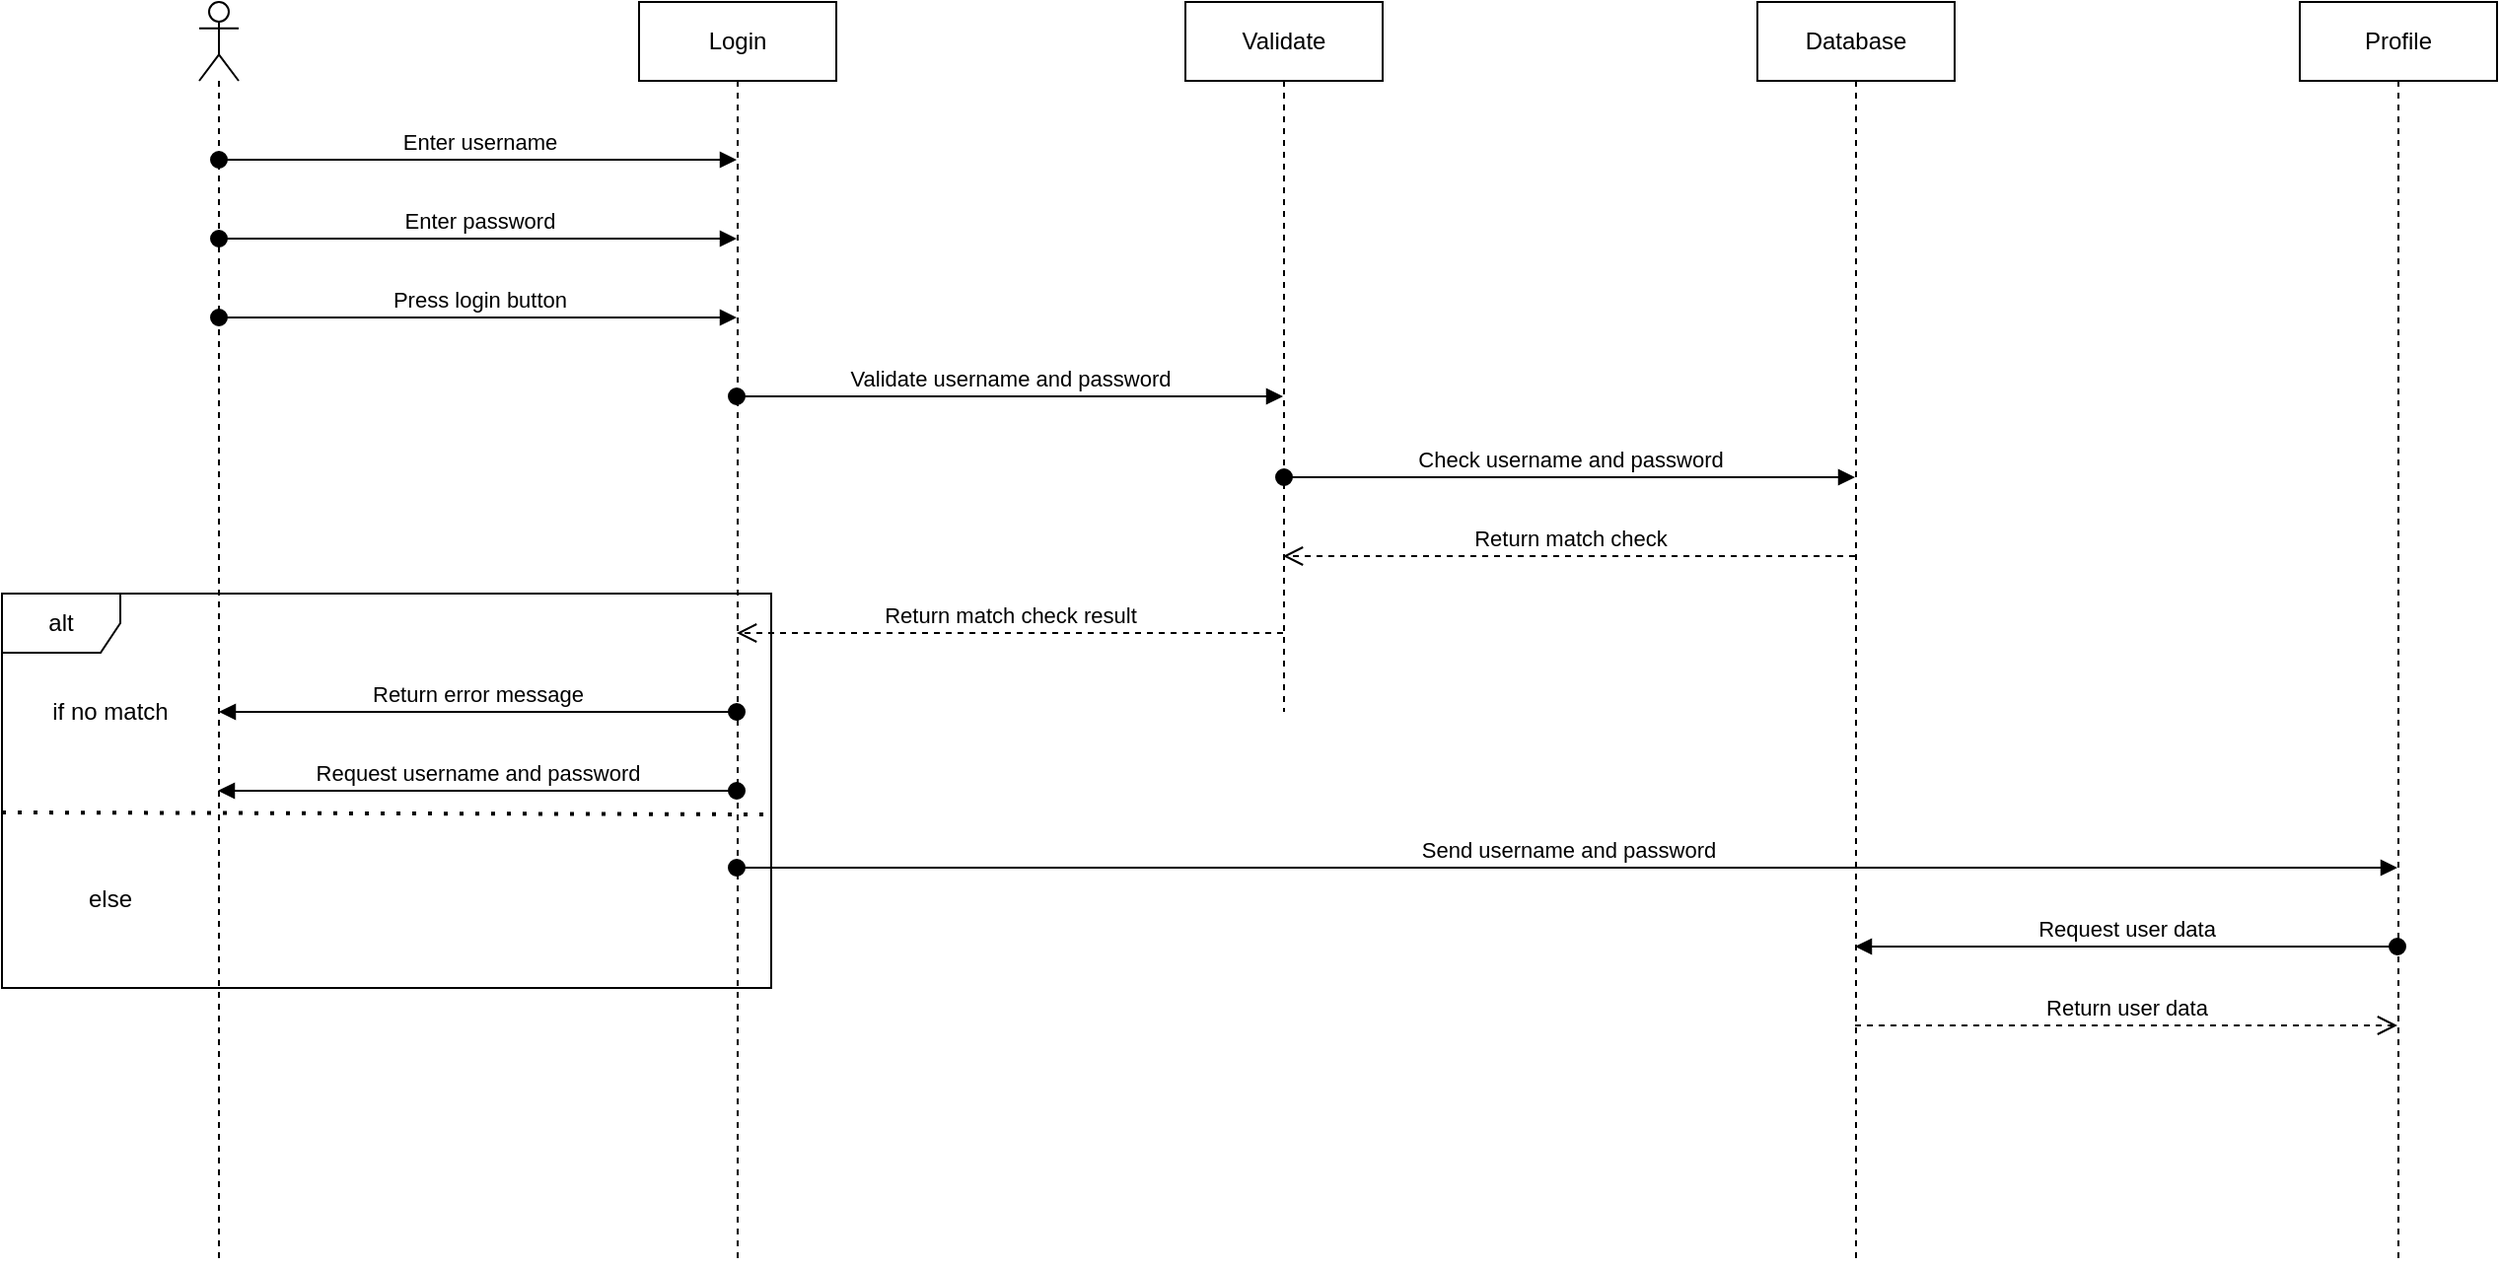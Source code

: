 <mxfile version="21.0.10" type="github">
  <diagram name="Page-1" id="XRvOtiFM1dmViW793qro">
    <mxGraphModel dx="986" dy="542" grid="1" gridSize="10" guides="1" tooltips="1" connect="1" arrows="1" fold="1" page="1" pageScale="1" pageWidth="850" pageHeight="1100" math="0" shadow="0">
      <root>
        <mxCell id="0" />
        <mxCell id="1" parent="0" />
        <mxCell id="5EPfQnNpdJdwv_8FJ05P-1" value="" style="shape=umlLifeline;perimeter=lifelinePerimeter;whiteSpace=wrap;html=1;container=1;dropTarget=0;collapsible=0;recursiveResize=0;outlineConnect=0;portConstraint=eastwest;newEdgeStyle={&quot;edgeStyle&quot;:&quot;elbowEdgeStyle&quot;,&quot;elbow&quot;:&quot;vertical&quot;,&quot;curved&quot;:0,&quot;rounded&quot;:0};participant=umlActor;" parent="1" vertex="1">
          <mxGeometry x="110" y="40" width="20" height="640" as="geometry" />
        </mxCell>
        <mxCell id="5EPfQnNpdJdwv_8FJ05P-2" value="Login" style="shape=umlLifeline;perimeter=lifelinePerimeter;whiteSpace=wrap;html=1;container=1;dropTarget=0;collapsible=0;recursiveResize=0;outlineConnect=0;portConstraint=eastwest;newEdgeStyle={&quot;edgeStyle&quot;:&quot;elbowEdgeStyle&quot;,&quot;elbow&quot;:&quot;vertical&quot;,&quot;curved&quot;:0,&quot;rounded&quot;:0};" parent="1" vertex="1">
          <mxGeometry x="333" y="40" width="100" height="640" as="geometry" />
        </mxCell>
        <mxCell id="5EPfQnNpdJdwv_8FJ05P-3" value="Validate" style="shape=umlLifeline;perimeter=lifelinePerimeter;whiteSpace=wrap;html=1;container=1;dropTarget=0;collapsible=0;recursiveResize=0;outlineConnect=0;portConstraint=eastwest;newEdgeStyle={&quot;edgeStyle&quot;:&quot;elbowEdgeStyle&quot;,&quot;elbow&quot;:&quot;vertical&quot;,&quot;curved&quot;:0,&quot;rounded&quot;:0};" parent="1" vertex="1">
          <mxGeometry x="610" y="40" width="100" height="360" as="geometry" />
        </mxCell>
        <mxCell id="5EPfQnNpdJdwv_8FJ05P-4" value="Database" style="shape=umlLifeline;perimeter=lifelinePerimeter;whiteSpace=wrap;html=1;container=1;dropTarget=0;collapsible=0;recursiveResize=0;outlineConnect=0;portConstraint=eastwest;newEdgeStyle={&quot;edgeStyle&quot;:&quot;elbowEdgeStyle&quot;,&quot;elbow&quot;:&quot;vertical&quot;,&quot;curved&quot;:0,&quot;rounded&quot;:0};" parent="1" vertex="1">
          <mxGeometry x="900" y="40" width="100" height="640" as="geometry" />
        </mxCell>
        <mxCell id="5EPfQnNpdJdwv_8FJ05P-5" value="Profile" style="shape=umlLifeline;perimeter=lifelinePerimeter;whiteSpace=wrap;html=1;container=1;dropTarget=0;collapsible=0;recursiveResize=0;outlineConnect=0;portConstraint=eastwest;newEdgeStyle={&quot;edgeStyle&quot;:&quot;elbowEdgeStyle&quot;,&quot;elbow&quot;:&quot;vertical&quot;,&quot;curved&quot;:0,&quot;rounded&quot;:0};" parent="1" vertex="1">
          <mxGeometry x="1175" y="40" width="100" height="640" as="geometry" />
        </mxCell>
        <mxCell id="5EPfQnNpdJdwv_8FJ05P-6" value="Press login button" style="html=1;verticalAlign=bottom;startArrow=oval;startFill=1;endArrow=block;startSize=8;edgeStyle=elbowEdgeStyle;elbow=vertical;curved=0;rounded=0;" parent="1" edge="1">
          <mxGeometry width="60" relative="1" as="geometry">
            <mxPoint x="120" y="200" as="sourcePoint" />
            <mxPoint x="382.5" y="200" as="targetPoint" />
          </mxGeometry>
        </mxCell>
        <mxCell id="jyGvf5xle93UlCUcYAl_-1" value="Enter username" style="html=1;verticalAlign=bottom;startArrow=oval;startFill=1;endArrow=block;startSize=8;edgeStyle=elbowEdgeStyle;elbow=vertical;curved=0;rounded=0;" edge="1" parent="1">
          <mxGeometry width="60" relative="1" as="geometry">
            <mxPoint x="120" y="120" as="sourcePoint" />
            <mxPoint x="382.5" y="120" as="targetPoint" />
          </mxGeometry>
        </mxCell>
        <mxCell id="jyGvf5xle93UlCUcYAl_-2" value="Enter password" style="html=1;verticalAlign=bottom;startArrow=oval;startFill=1;endArrow=block;startSize=8;edgeStyle=elbowEdgeStyle;elbow=vertical;curved=0;rounded=0;" edge="1" parent="1">
          <mxGeometry width="60" relative="1" as="geometry">
            <mxPoint x="120" y="160" as="sourcePoint" />
            <mxPoint x="382.5" y="160" as="targetPoint" />
          </mxGeometry>
        </mxCell>
        <mxCell id="jyGvf5xle93UlCUcYAl_-3" value="Validate username and password" style="html=1;verticalAlign=bottom;startArrow=oval;startFill=1;endArrow=block;startSize=8;edgeStyle=elbowEdgeStyle;elbow=vertical;curved=0;rounded=0;" edge="1" parent="1">
          <mxGeometry width="60" relative="1" as="geometry">
            <mxPoint x="382.5" y="240" as="sourcePoint" />
            <mxPoint x="659.5" y="240" as="targetPoint" />
          </mxGeometry>
        </mxCell>
        <mxCell id="jyGvf5xle93UlCUcYAl_-6" value="Check username and password" style="html=1;verticalAlign=bottom;startArrow=oval;startFill=1;endArrow=block;startSize=8;edgeStyle=elbowEdgeStyle;elbow=vertical;curved=0;rounded=0;" edge="1" parent="1">
          <mxGeometry width="60" relative="1" as="geometry">
            <mxPoint x="660" y="281" as="sourcePoint" />
            <mxPoint x="949.5" y="281" as="targetPoint" />
          </mxGeometry>
        </mxCell>
        <mxCell id="jyGvf5xle93UlCUcYAl_-8" value="Return match check" style="html=1;verticalAlign=bottom;endArrow=open;dashed=1;endSize=8;edgeStyle=elbowEdgeStyle;elbow=vertical;curved=0;rounded=0;" edge="1" parent="1">
          <mxGeometry relative="1" as="geometry">
            <mxPoint x="949.5" y="321" as="sourcePoint" />
            <mxPoint x="659.5" y="321" as="targetPoint" />
          </mxGeometry>
        </mxCell>
        <mxCell id="jyGvf5xle93UlCUcYAl_-9" value="Return match check result" style="html=1;verticalAlign=bottom;endArrow=open;dashed=1;endSize=8;edgeStyle=elbowEdgeStyle;elbow=vertical;curved=0;rounded=0;" edge="1" parent="1">
          <mxGeometry relative="1" as="geometry">
            <mxPoint x="659.5" y="360" as="sourcePoint" />
            <mxPoint x="382.5" y="360" as="targetPoint" />
          </mxGeometry>
        </mxCell>
        <mxCell id="jyGvf5xle93UlCUcYAl_-10" value="alt" style="shape=umlFrame;whiteSpace=wrap;html=1;pointerEvents=0;" vertex="1" parent="1">
          <mxGeometry x="10" y="340" width="390" height="200" as="geometry" />
        </mxCell>
        <mxCell id="jyGvf5xle93UlCUcYAl_-11" value="if no match" style="text;html=1;strokeColor=none;fillColor=none;align=center;verticalAlign=middle;whiteSpace=wrap;rounded=0;" vertex="1" parent="1">
          <mxGeometry x="20" y="380" width="90" height="40" as="geometry" />
        </mxCell>
        <mxCell id="jyGvf5xle93UlCUcYAl_-12" value="" style="endArrow=none;dashed=1;html=1;dashPattern=1 3;strokeWidth=2;rounded=0;exitX=0;exitY=0.495;exitDx=0;exitDy=0;exitPerimeter=0;entryX=1.003;entryY=0.5;entryDx=0;entryDy=0;entryPerimeter=0;" edge="1" parent="1">
          <mxGeometry width="50" height="50" relative="1" as="geometry">
            <mxPoint x="10" y="451" as="sourcePoint" />
            <mxPoint x="401.17" y="452" as="targetPoint" />
          </mxGeometry>
        </mxCell>
        <mxCell id="jyGvf5xle93UlCUcYAl_-13" value="Request username and password" style="html=1;verticalAlign=bottom;startArrow=oval;startFill=1;endArrow=block;startSize=8;edgeStyle=elbowEdgeStyle;elbow=vertical;curved=0;rounded=0;" edge="1" parent="1">
          <mxGeometry width="60" relative="1" as="geometry">
            <mxPoint x="382.5" y="440" as="sourcePoint" />
            <mxPoint x="119.5" y="440" as="targetPoint" />
          </mxGeometry>
        </mxCell>
        <mxCell id="jyGvf5xle93UlCUcYAl_-14" value="Return error message" style="html=1;verticalAlign=bottom;startArrow=oval;startFill=1;endArrow=block;startSize=8;edgeStyle=elbowEdgeStyle;elbow=vertical;curved=0;rounded=0;" edge="1" parent="1" source="5EPfQnNpdJdwv_8FJ05P-2">
          <mxGeometry width="60" relative="1" as="geometry">
            <mxPoint x="270" y="400" as="sourcePoint" />
            <mxPoint x="120" y="400" as="targetPoint" />
            <Array as="points">
              <mxPoint x="120" y="400" />
            </Array>
          </mxGeometry>
        </mxCell>
        <mxCell id="jyGvf5xle93UlCUcYAl_-15" value="else" style="text;html=1;strokeColor=none;fillColor=none;align=center;verticalAlign=middle;whiteSpace=wrap;rounded=0;" vertex="1" parent="1">
          <mxGeometry x="35" y="480" width="60" height="30" as="geometry" />
        </mxCell>
        <mxCell id="jyGvf5xle93UlCUcYAl_-16" value="Send username and password" style="html=1;verticalAlign=bottom;startArrow=oval;startFill=1;endArrow=block;startSize=8;edgeStyle=elbowEdgeStyle;elbow=vertical;curved=0;rounded=0;" edge="1" parent="1" target="5EPfQnNpdJdwv_8FJ05P-5">
          <mxGeometry width="60" relative="1" as="geometry">
            <mxPoint x="382.5" y="479" as="sourcePoint" />
            <mxPoint x="949.5" y="479" as="targetPoint" />
          </mxGeometry>
        </mxCell>
        <mxCell id="jyGvf5xle93UlCUcYAl_-17" value="Request user data" style="html=1;verticalAlign=bottom;startArrow=oval;startFill=1;endArrow=block;startSize=8;edgeStyle=elbowEdgeStyle;elbow=vertical;curved=0;rounded=0;" edge="1" parent="1">
          <mxGeometry width="60" relative="1" as="geometry">
            <mxPoint x="1224.5" y="519" as="sourcePoint" />
            <mxPoint x="949.5" y="519" as="targetPoint" />
          </mxGeometry>
        </mxCell>
        <mxCell id="jyGvf5xle93UlCUcYAl_-18" value="Return user data" style="html=1;verticalAlign=bottom;endArrow=open;dashed=1;endSize=8;edgeStyle=elbowEdgeStyle;elbow=vertical;curved=0;rounded=0;" edge="1" parent="1">
          <mxGeometry relative="1" as="geometry">
            <mxPoint x="949.5" y="559" as="sourcePoint" />
            <mxPoint x="1224.5" y="559" as="targetPoint" />
          </mxGeometry>
        </mxCell>
      </root>
    </mxGraphModel>
  </diagram>
</mxfile>
